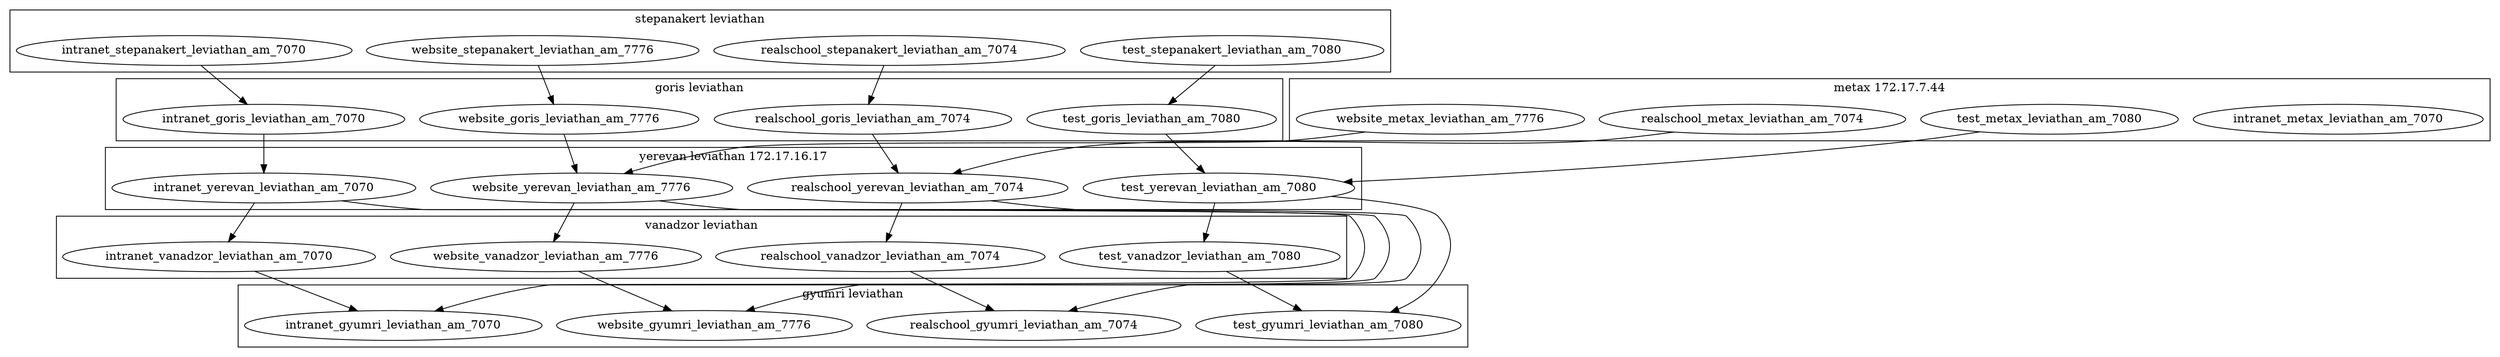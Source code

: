 digraph {

    subgraph cluster_0 {
        label="stepanakert leviathan";
        intranet_stepanakert_leviathan_am_7070;
        test_stepanakert_leviathan_am_7080;
        realschool_stepanakert_leviathan_am_7074;
        website_stepanakert_leviathan_am_7776;
    }

    subgraph cluster_1 {
        label="goris leviathan";
        intranet_goris_leviathan_am_7070;
        test_goris_leviathan_am_7080;
        realschool_goris_leviathan_am_7074;
        website_goris_leviathan_am_7776;
    }

    subgraph cluster_2 {
        label="yerevan leviathan 172.17.16.17";
        intranet_yerevan_leviathan_am_7070;
        test_yerevan_leviathan_am_7080;
        realschool_yerevan_leviathan_am_7074;
        website_yerevan_leviathan_am_7776;

    }

    subgraph cluster_3 {
        label="vanadzor leviathan";
        intranet_vanadzor_leviathan_am_7070;
        test_vanadzor_leviathan_am_7080;
        realschool_vanadzor_leviathan_am_7074;
        website_vanadzor_leviathan_am_7776;
    }

    subgraph cluster_4 {
        label="gyumri leviathan";
        intranet_gyumri_leviathan_am_7070;
        test_gyumri_leviathan_am_7080;
        realschool_gyumri_leviathan_am_7074;
        website_gyumri_leviathan_am_7776;
    }

    subgraph cluster_5 {
        label="metax 172.17.7.44";
        intranet_metax_leviathan_am_7070;
        test_metax_leviathan_am_7080;
        realschool_metax_leviathan_am_7074;
        website_metax_leviathan_am_7776;
    }

    intranet_stepanakert_leviathan_am_7070 -> intranet_goris_leviathan_am_7070;
    test_stepanakert_leviathan_am_7080 -> test_goris_leviathan_am_7080;
    realschool_stepanakert_leviathan_am_7074 -> realschool_goris_leviathan_am_7074;
    website_stepanakert_leviathan_am_7776 -> website_goris_leviathan_am_7776;

    intranet_goris_leviathan_am_7070 -> intranet_yerevan_leviathan_am_7070;
    test_goris_leviathan_am_7080 -> test_yerevan_leviathan_am_7080;
    realschool_goris_leviathan_am_7074 -> realschool_yerevan_leviathan_am_7074;
    website_goris_leviathan_am_7776 -> website_yerevan_leviathan_am_7776;

    intranet_yerevan_leviathan_am_7070 -> intranet_vanadzor_leviathan_am_7070;
    test_yerevan_leviathan_am_7080 -> test_vanadzor_leviathan_am_7080;
    realschool_yerevan_leviathan_am_7074 -> realschool_vanadzor_leviathan_am_7074;
    website_yerevan_leviathan_am_7776 -> website_vanadzor_leviathan_am_7776;
    intranet_yerevan_leviathan_am_7070 -> intranet_gyumri_leviathan_am_7070;
    test_yerevan_leviathan_am_7080 -> test_gyumri_leviathan_am_7080;
    realschool_yerevan_leviathan_am_7074 -> realschool_gyumri_leviathan_am_7074;
    website_yerevan_leviathan_am_7776 -> website_gyumri_leviathan_am_7776;

    intranet_vanadzor_leviathan_am_7070 -> intranet_gyumri_leviathan_am_7070;
    test_vanadzor_leviathan_am_7080 -> test_gyumri_leviathan_am_7080;
    realschool_vanadzor_leviathan_am_7074 -> realschool_gyumri_leviathan_am_7074;
    website_vanadzor_leviathan_am_7776 -> website_gyumri_leviathan_am_7776;

    test_metax_leviathan_am_7080 -> test_yerevan_leviathan_am_7080;
    realschool_metax_leviathan_am_7074 -> realschool_yerevan_leviathan_am_7074;
    website_metax_leviathan_am_7776 -> website_yerevan_leviathan_am_7776;
}



